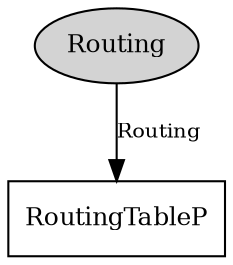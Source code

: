 digraph "RoutingTableC" {
  n0x2b7f5cf0d188 [shape=ellipse, style=filled, label="Routing", fontsize=12];
  "RoutingTableP" [fontsize=12, shape=box, URL="../chtml/RoutingTableP.html"];
  "n0x2b7f5cf0d188" -> "RoutingTableP" [label="Routing", URL="../ihtml/Routing.html", fontsize=10];
}
